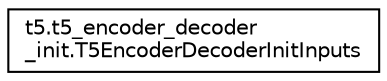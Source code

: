 digraph "Graphical Class Hierarchy"
{
 // LATEX_PDF_SIZE
  edge [fontname="Helvetica",fontsize="10",labelfontname="Helvetica",labelfontsize="10"];
  node [fontname="Helvetica",fontsize="10",shape=record];
  rankdir="LR";
  Node0 [label="t5.t5_encoder_decoder\l_init.T5EncoderDecoderInitInputs",height=0.2,width=0.4,color="black", fillcolor="white", style="filled",URL="$classt5_1_1t5__encoder__decoder__init_1_1T5EncoderDecoderInitInputs.html",tooltip=" "];
}
